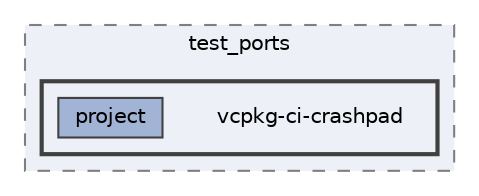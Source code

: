 digraph "external/reflect-cpp/vcpkg/scripts/test_ports/vcpkg-ci-crashpad"
{
 // LATEX_PDF_SIZE
  bgcolor="transparent";
  edge [fontname=Helvetica,fontsize=10,labelfontname=Helvetica,labelfontsize=10];
  node [fontname=Helvetica,fontsize=10,shape=box,height=0.2,width=0.4];
  compound=true
  subgraph clusterdir_614319e75e3cb1c2518e03bcc560f01e {
    graph [ bgcolor="#edf0f7", pencolor="grey50", label="test_ports", fontname=Helvetica,fontsize=10 style="filled,dashed", URL="dir_614319e75e3cb1c2518e03bcc560f01e.html",tooltip=""]
  subgraph clusterdir_e43b1786035cf902fe0cee5567b4bded {
    graph [ bgcolor="#edf0f7", pencolor="grey25", label="", fontname=Helvetica,fontsize=10 style="filled,bold", URL="dir_e43b1786035cf902fe0cee5567b4bded.html",tooltip=""]
    dir_e43b1786035cf902fe0cee5567b4bded [shape=plaintext, label="vcpkg-ci-crashpad"];
  dir_dfcf94369358210b852391a75d5d9b59 [label="project", fillcolor="#a2b4d6", color="grey25", style="filled", URL="dir_dfcf94369358210b852391a75d5d9b59.html",tooltip=""];
  }
  }
}
